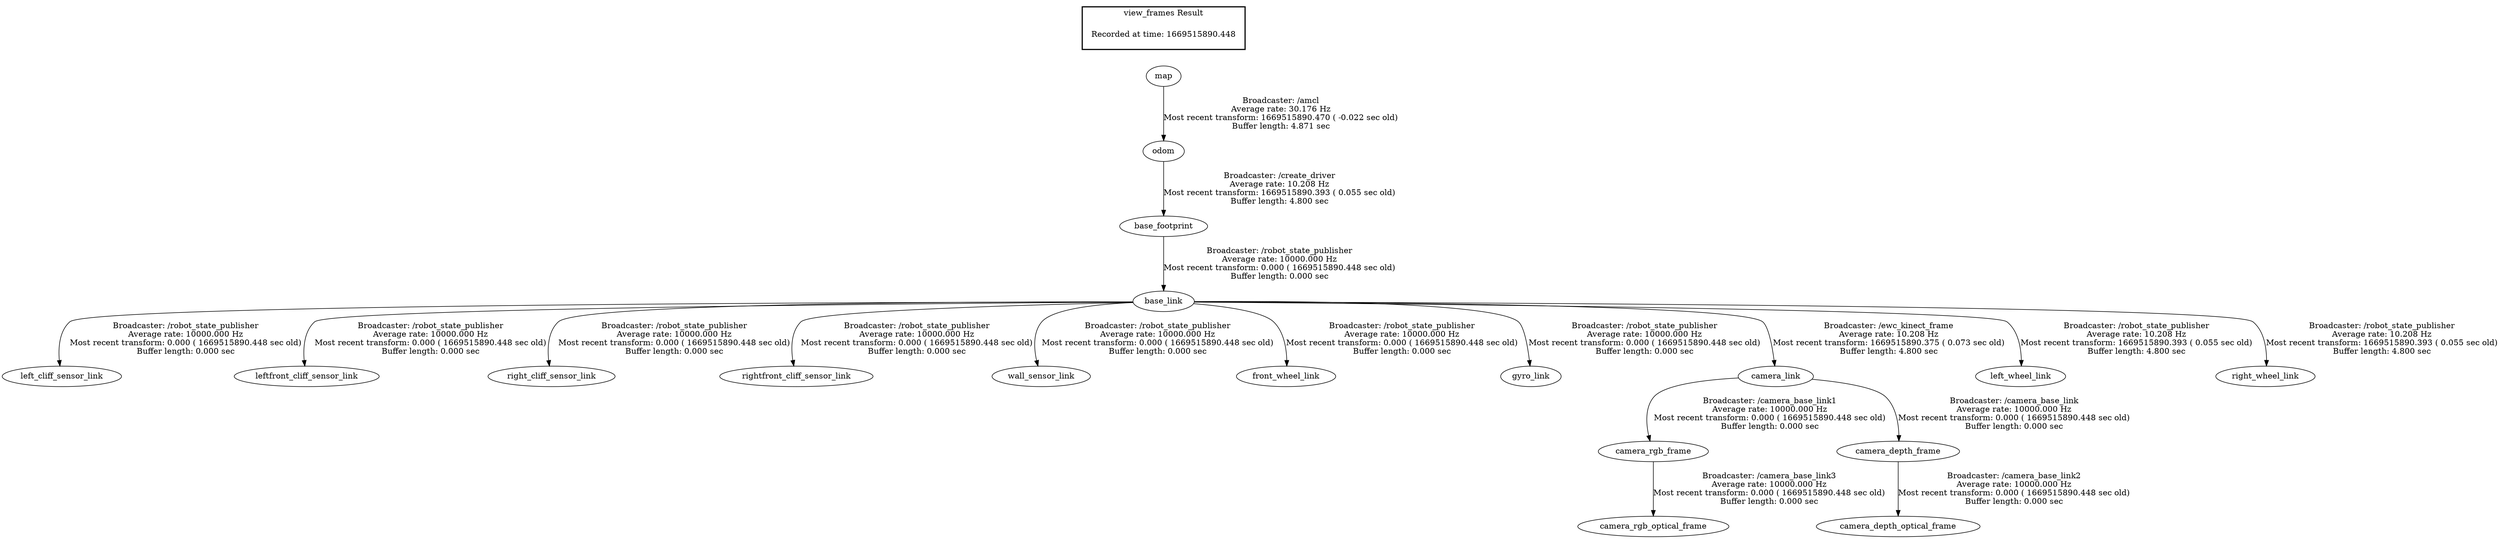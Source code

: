 digraph G {
"base_footprint" -> "base_link"[label="Broadcaster: /robot_state_publisher\nAverage rate: 10000.000 Hz\nMost recent transform: 0.000 ( 1669515890.448 sec old)\nBuffer length: 0.000 sec\n"];
"odom" -> "base_footprint"[label="Broadcaster: /create_driver\nAverage rate: 10.208 Hz\nMost recent transform: 1669515890.393 ( 0.055 sec old)\nBuffer length: 4.800 sec\n"];
"base_link" -> "left_cliff_sensor_link"[label="Broadcaster: /robot_state_publisher\nAverage rate: 10000.000 Hz\nMost recent transform: 0.000 ( 1669515890.448 sec old)\nBuffer length: 0.000 sec\n"];
"base_link" -> "leftfront_cliff_sensor_link"[label="Broadcaster: /robot_state_publisher\nAverage rate: 10000.000 Hz\nMost recent transform: 0.000 ( 1669515890.448 sec old)\nBuffer length: 0.000 sec\n"];
"base_link" -> "right_cliff_sensor_link"[label="Broadcaster: /robot_state_publisher\nAverage rate: 10000.000 Hz\nMost recent transform: 0.000 ( 1669515890.448 sec old)\nBuffer length: 0.000 sec\n"];
"base_link" -> "rightfront_cliff_sensor_link"[label="Broadcaster: /robot_state_publisher\nAverage rate: 10000.000 Hz\nMost recent transform: 0.000 ( 1669515890.448 sec old)\nBuffer length: 0.000 sec\n"];
"base_link" -> "wall_sensor_link"[label="Broadcaster: /robot_state_publisher\nAverage rate: 10000.000 Hz\nMost recent transform: 0.000 ( 1669515890.448 sec old)\nBuffer length: 0.000 sec\n"];
"base_link" -> "front_wheel_link"[label="Broadcaster: /robot_state_publisher\nAverage rate: 10000.000 Hz\nMost recent transform: 0.000 ( 1669515890.448 sec old)\nBuffer length: 0.000 sec\n"];
"base_link" -> "gyro_link"[label="Broadcaster: /robot_state_publisher\nAverage rate: 10000.000 Hz\nMost recent transform: 0.000 ( 1669515890.448 sec old)\nBuffer length: 0.000 sec\n"];
"camera_link" -> "camera_rgb_frame"[label="Broadcaster: /camera_base_link1\nAverage rate: 10000.000 Hz\nMost recent transform: 0.000 ( 1669515890.448 sec old)\nBuffer length: 0.000 sec\n"];
"base_link" -> "camera_link"[label="Broadcaster: /ewc_kinect_frame\nAverage rate: 10.208 Hz\nMost recent transform: 1669515890.375 ( 0.073 sec old)\nBuffer length: 4.800 sec\n"];
"camera_depth_frame" -> "camera_depth_optical_frame"[label="Broadcaster: /camera_base_link2\nAverage rate: 10000.000 Hz\nMost recent transform: 0.000 ( 1669515890.448 sec old)\nBuffer length: 0.000 sec\n"];
"camera_link" -> "camera_depth_frame"[label="Broadcaster: /camera_base_link\nAverage rate: 10000.000 Hz\nMost recent transform: 0.000 ( 1669515890.448 sec old)\nBuffer length: 0.000 sec\n"];
"camera_rgb_frame" -> "camera_rgb_optical_frame"[label="Broadcaster: /camera_base_link3\nAverage rate: 10000.000 Hz\nMost recent transform: 0.000 ( 1669515890.448 sec old)\nBuffer length: 0.000 sec\n"];
"map" -> "odom"[label="Broadcaster: /amcl\nAverage rate: 30.176 Hz\nMost recent transform: 1669515890.470 ( -0.022 sec old)\nBuffer length: 4.871 sec\n"];
"base_link" -> "left_wheel_link"[label="Broadcaster: /robot_state_publisher\nAverage rate: 10.208 Hz\nMost recent transform: 1669515890.393 ( 0.055 sec old)\nBuffer length: 4.800 sec\n"];
"base_link" -> "right_wheel_link"[label="Broadcaster: /robot_state_publisher\nAverage rate: 10.208 Hz\nMost recent transform: 1669515890.393 ( 0.055 sec old)\nBuffer length: 4.800 sec\n"];
edge [style=invis];
 subgraph cluster_legend { style=bold; color=black; label ="view_frames Result";
"Recorded at time: 1669515890.448"[ shape=plaintext ] ;
 }->"map";
}